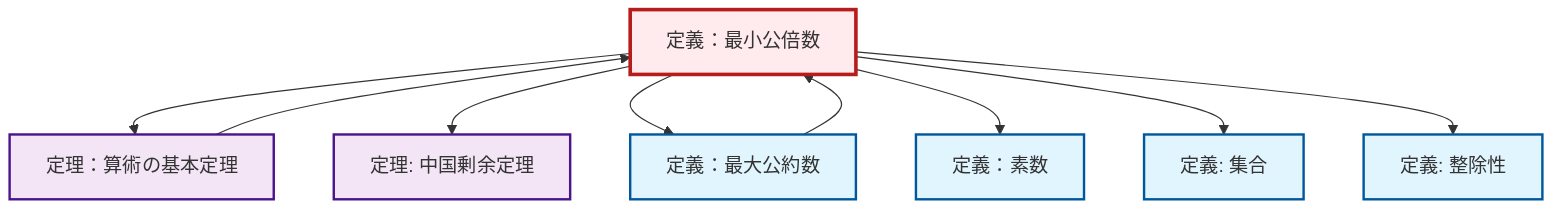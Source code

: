 graph TD
    classDef definition fill:#e1f5fe,stroke:#01579b,stroke-width:2px
    classDef theorem fill:#f3e5f5,stroke:#4a148c,stroke-width:2px
    classDef axiom fill:#fff3e0,stroke:#e65100,stroke-width:2px
    classDef example fill:#e8f5e9,stroke:#1b5e20,stroke-width:2px
    classDef current fill:#ffebee,stroke:#b71c1c,stroke-width:3px
    def-divisibility["定義: 整除性"]:::definition
    def-lcm["定義：最小公倍数"]:::definition
    def-prime["定義：素数"]:::definition
    def-set["定義: 集合"]:::definition
    thm-chinese-remainder["定理: 中国剰余定理"]:::theorem
    def-gcd["定義：最大公約数"]:::definition
    thm-fundamental-arithmetic["定理：算術の基本定理"]:::theorem
    def-gcd --> def-lcm
    def-lcm --> thm-fundamental-arithmetic
    def-lcm --> thm-chinese-remainder
    def-lcm --> def-gcd
    def-lcm --> def-prime
    thm-fundamental-arithmetic --> def-lcm
    def-lcm --> def-set
    def-lcm --> def-divisibility
    class def-lcm current